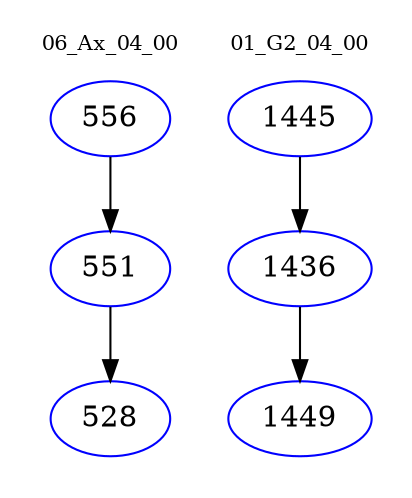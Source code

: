 digraph{
subgraph cluster_0 {
color = white
label = "06_Ax_04_00";
fontsize=10;
T0_556 [label="556", color="blue"]
T0_556 -> T0_551 [color="black"]
T0_551 [label="551", color="blue"]
T0_551 -> T0_528 [color="black"]
T0_528 [label="528", color="blue"]
}
subgraph cluster_1 {
color = white
label = "01_G2_04_00";
fontsize=10;
T1_1445 [label="1445", color="blue"]
T1_1445 -> T1_1436 [color="black"]
T1_1436 [label="1436", color="blue"]
T1_1436 -> T1_1449 [color="black"]
T1_1449 [label="1449", color="blue"]
}
}
